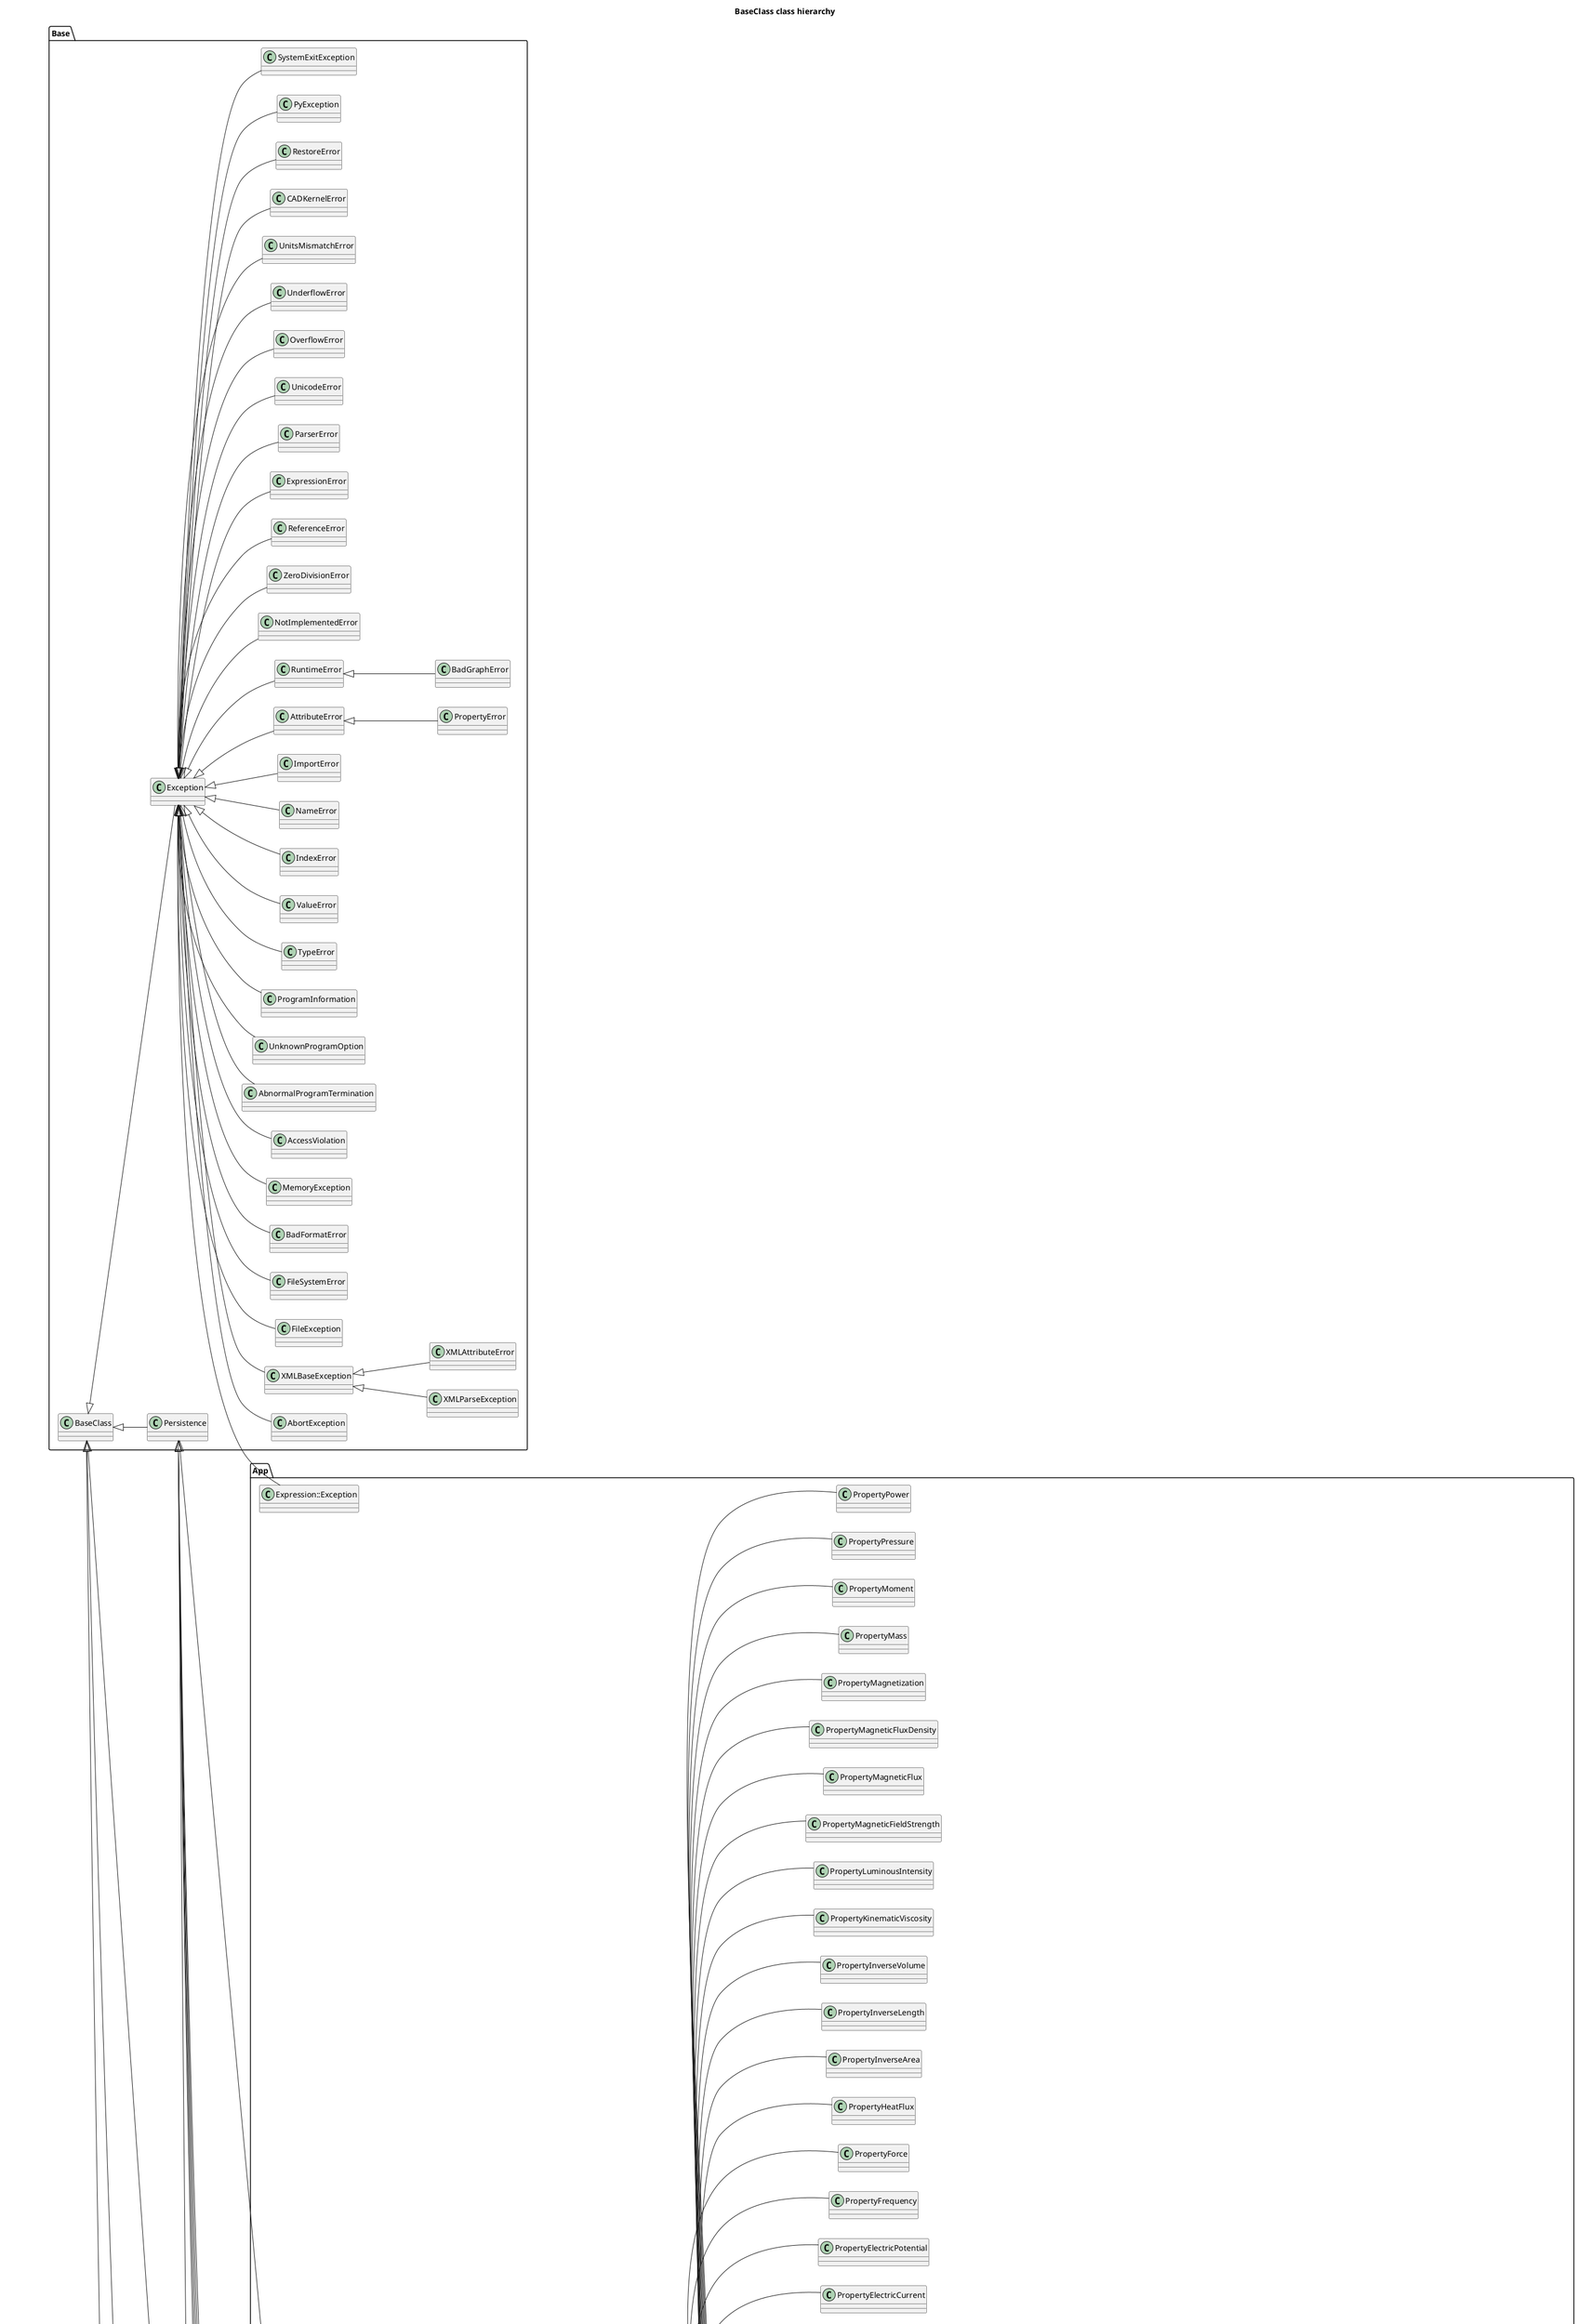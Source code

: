 @startuml
title BaseClass class hierarchy
left to right direction
package [Base] as C_0005614219575140048477 {
class "BaseClass" as C_0000947542648757283925
class C_0000947542648757283925 [[https://github.com/FreeCAD/FreeCAD/blob/2fcc5317fe3aee96ca73475986a577719fc78e20/src/Base/BaseClass.h#L138{BaseClass}]] {
__
}
class "Exception" as C_0015088504791117200172
class C_0015088504791117200172 [[https://github.com/FreeCAD/FreeCAD/blob/2fcc5317fe3aee96ca73475986a577719fc78e20/src/Base/Exception.h#L194{Exception}]] {
__
}
class "AbortException" as C_0016225557986123806786
class C_0016225557986123806786 [[https://github.com/FreeCAD/FreeCAD/blob/2fcc5317fe3aee96ca73475986a577719fc78e20/src/Base/Exception.h#L270{AbortException}]] {
__
}
class "XMLBaseException" as C_0012166159007113312890
class C_0012166159007113312890 [[https://github.com/FreeCAD/FreeCAD/blob/2fcc5317fe3aee96ca73475986a577719fc78e20/src/Base/Exception.h#L297{XMLBaseException}]] {
__
}
class "XMLParseException" as C_0015505157272329126357
class C_0015505157272329126357 [[https://github.com/FreeCAD/FreeCAD/blob/2fcc5317fe3aee96ca73475986a577719fc78e20/src/Base/Exception.h#L319{XMLParseException}]] {
__
}
class "XMLAttributeError" as C_0006243298968362680418
class C_0006243298968362680418 [[https://github.com/FreeCAD/FreeCAD/blob/2fcc5317fe3aee96ca73475986a577719fc78e20/src/Base/Exception.h#L345{XMLAttributeError}]] {
__
}
class "FileException" as C_0014751685873482732809
class C_0014751685873482732809 [[https://github.com/FreeCAD/FreeCAD/blob/2fcc5317fe3aee96ca73475986a577719fc78e20/src/Base/Exception.h#L371{FileException}]] {
__
}
class "FileSystemError" as C_0000655226751532333249
class C_0000655226751532333249 [[https://github.com/FreeCAD/FreeCAD/blob/2fcc5317fe3aee96ca73475986a577719fc78e20/src/Base/Exception.h#L414{FileSystemError}]] {
__
}
class "BadFormatError" as C_0003736967560718014799
class C_0003736967560718014799 [[https://github.com/FreeCAD/FreeCAD/blob/2fcc5317fe3aee96ca73475986a577719fc78e20/src/Base/Exception.h#L435{BadFormatError}]] {
__
}
class "MemoryException" as C_0010647672129479458821
class C_0010647672129479458821 [[https://github.com/FreeCAD/FreeCAD/blob/2fcc5317fe3aee96ca73475986a577719fc78e20/src/Base/Exception.h#L457{MemoryException}]] {
__
}
class "AccessViolation" as C_0015226186931003141888
class C_0015226186931003141888 [[https://github.com/FreeCAD/FreeCAD/blob/2fcc5317fe3aee96ca73475986a577719fc78e20/src/Base/Exception.h#L484{AccessViolation}]] {
__
}
class "AbnormalProgramTermination" as C_0004341231855729796479
class C_0004341231855729796479 [[https://github.com/FreeCAD/FreeCAD/blob/2fcc5317fe3aee96ca73475986a577719fc78e20/src/Base/Exception.h#L504{AbnormalProgramTermination}]] {
__
}
class "UnknownProgramOption" as C_0014378730354659335154
class C_0014378730354659335154 [[https://github.com/FreeCAD/FreeCAD/blob/2fcc5317fe3aee96ca73475986a577719fc78e20/src/Base/Exception.h#L525{UnknownProgramOption}]] {
__
}
class "ProgramInformation" as C_0001423799287608708235
class C_0001423799287608708235 [[https://github.com/FreeCAD/FreeCAD/blob/2fcc5317fe3aee96ca73475986a577719fc78e20/src/Base/Exception.h#L545{ProgramInformation}]] {
__
}
class "TypeError" as C_0016943525834433737367
class C_0016943525834433737367 [[https://github.com/FreeCAD/FreeCAD/blob/2fcc5317fe3aee96ca73475986a577719fc78e20/src/Base/Exception.h#L565{TypeError}]] {
__
}
class "ValueError" as C_0015903399003156914176
class C_0015903399003156914176 [[https://github.com/FreeCAD/FreeCAD/blob/2fcc5317fe3aee96ca73475986a577719fc78e20/src/Base/Exception.h#L585{ValueError}]] {
__
}
class "IndexError" as C_0013094592270066028231
class C_0013094592270066028231 [[https://github.com/FreeCAD/FreeCAD/blob/2fcc5317fe3aee96ca73475986a577719fc78e20/src/Base/Exception.h#L605{IndexError}]] {
__
}
class "NameError" as C_0006197556277516179758
class C_0006197556277516179758 [[https://github.com/FreeCAD/FreeCAD/blob/2fcc5317fe3aee96ca73475986a577719fc78e20/src/Base/Exception.h#L621{NameError}]] {
__
}
class "ImportError" as C_0001496100871506656929
class C_0001496100871506656929 [[https://github.com/FreeCAD/FreeCAD/blob/2fcc5317fe3aee96ca73475986a577719fc78e20/src/Base/Exception.h#L637{ImportError}]] {
__
}
class "AttributeError" as C_0005501221082971848996
class C_0005501221082971848996 [[https://github.com/FreeCAD/FreeCAD/blob/2fcc5317fe3aee96ca73475986a577719fc78e20/src/Base/Exception.h#L657{AttributeError}]] {
__
}
class "PropertyError" as C_0003996941564175107098
class C_0003996941564175107098 [[https://github.com/FreeCAD/FreeCAD/blob/2fcc5317fe3aee96ca73475986a577719fc78e20/src/Base/Exception.h#L677{PropertyError}]] {
__
}
class "RuntimeError" as C_0003166402041398533667
class C_0003166402041398533667 [[https://github.com/FreeCAD/FreeCAD/blob/2fcc5317fe3aee96ca73475986a577719fc78e20/src/Base/Exception.h#L697{RuntimeError}]] {
__
}
class "BadGraphError" as C_0007398822072455322260
class C_0007398822072455322260 [[https://github.com/FreeCAD/FreeCAD/blob/2fcc5317fe3aee96ca73475986a577719fc78e20/src/Base/Exception.h#L717{BadGraphError}]] {
__
}
class "NotImplementedError" as C_0007728640162548106282
class C_0007728640162548106282 [[https://github.com/FreeCAD/FreeCAD/blob/2fcc5317fe3aee96ca73475986a577719fc78e20/src/Base/Exception.h#L737{NotImplementedError}]] {
__
}
class "ZeroDivisionError" as C_0016128570694053260756
class C_0016128570694053260756 [[https://github.com/FreeCAD/FreeCAD/blob/2fcc5317fe3aee96ca73475986a577719fc78e20/src/Base/Exception.h#L757{ZeroDivisionError}]] {
__
}
class "ReferenceError" as C_0012975019495779861730
class C_0012975019495779861730 [[https://github.com/FreeCAD/FreeCAD/blob/2fcc5317fe3aee96ca73475986a577719fc78e20/src/Base/Exception.h#L777{ReferenceError}]] {
__
}
class "ExpressionError" as C_0006512309372907272137
class C_0006512309372907272137 [[https://github.com/FreeCAD/FreeCAD/blob/2fcc5317fe3aee96ca73475986a577719fc78e20/src/Base/Exception.h#L798{ExpressionError}]] {
__
}
class "ParserError" as C_0012246216344520464693
class C_0012246216344520464693 [[https://github.com/FreeCAD/FreeCAD/blob/2fcc5317fe3aee96ca73475986a577719fc78e20/src/Base/Exception.h#L818{ParserError}]] {
__
}
class "UnicodeError" as C_0007667943725356520438
class C_0007667943725356520438 [[https://github.com/FreeCAD/FreeCAD/blob/2fcc5317fe3aee96ca73475986a577719fc78e20/src/Base/Exception.h#L838{UnicodeError}]] {
__
}
class "OverflowError" as C_0013872602789070844279
class C_0013872602789070844279 [[https://github.com/FreeCAD/FreeCAD/blob/2fcc5317fe3aee96ca73475986a577719fc78e20/src/Base/Exception.h#L858{OverflowError}]] {
__
}
class "UnderflowError" as C_0014172474310361384907
class C_0014172474310361384907 [[https://github.com/FreeCAD/FreeCAD/blob/2fcc5317fe3aee96ca73475986a577719fc78e20/src/Base/Exception.h#L878{UnderflowError}]] {
__
}
class "UnitsMismatchError" as C_0012120892520199398381
class C_0012120892520199398381 [[https://github.com/FreeCAD/FreeCAD/blob/2fcc5317fe3aee96ca73475986a577719fc78e20/src/Base/Exception.h#L898{UnitsMismatchError}]] {
__
}
class "CADKernelError" as C_0005590186167618851811
class C_0005590186167618851811 [[https://github.com/FreeCAD/FreeCAD/blob/2fcc5317fe3aee96ca73475986a577719fc78e20/src/Base/Exception.h#L919{CADKernelError}]] {
__
}
class "RestoreError" as C_0017283742793185900281
class C_0017283742793185900281 [[https://github.com/FreeCAD/FreeCAD/blob/2fcc5317fe3aee96ca73475986a577719fc78e20/src/Base/Exception.h#L942{RestoreError}]] {
__
}
class "Persistence" as C_0011528780144950876692
class C_0011528780144950876692 [[https://github.com/FreeCAD/FreeCAD/blob/2fcc5317fe3aee96ca73475986a577719fc78e20/src/Base/Persistence.h#L36{Persistence}]] {
__
}
class "PyException" as C_0011199225664481075350
class C_0011199225664481075350 [[https://github.com/FreeCAD/FreeCAD/blob/2fcc5317fe3aee96ca73475986a577719fc78e20/src/Base/Interpreter.h#L93{PyException}]] {
__
}
class "SystemExitException" as C_0016591675190860528039
class C_0016591675190860528039 [[https://github.com/FreeCAD/FreeCAD/blob/2fcc5317fe3aee96ca73475986a577719fc78e20/src/Base/Interpreter.h#L158{SystemExitException}]] {
__
}
}
package [Data] as C_0007944022382666682349 {
class "Segment" as C_0001360846104043673985
class C_0001360846104043673985 [[https://github.com/FreeCAD/FreeCAD/blob/2fcc5317fe3aee96ca73475986a577719fc78e20/src/App/ComplexGeoData.h#L68{Segment}]] {
__
}
class "ComplexGeoData" as C_0002503828374302490757
class C_0002503828374302490757 [[https://github.com/FreeCAD/FreeCAD/blob/2fcc5317fe3aee96ca73475986a577719fc78e20/src/App/ComplexGeoData.h#L85{ComplexGeoData}]] {
__
}
}
package [App] as C_0018282610363821501524 {
class "StringID" as C_0013605707669487948616
class C_0013605707669487948616 [[https://github.com/FreeCAD/FreeCAD/blob/2fcc5317fe3aee96ca73475986a577719fc78e20/src/App/StringHasher.h#L77{StringID}]] {
__
}
class "StringHasher" as C_0017780509170682934100
class C_0017780509170682934100 [[https://github.com/FreeCAD/FreeCAD/blob/2fcc5317fe3aee96ca73475986a577719fc78e20/src/App/StringHasher.h#L633{StringHasher}]] {
__
}
class "Property" as C_0010695310204690954695
class C_0010695310204690954695 [[https://github.com/FreeCAD/FreeCAD/blob/2fcc5317fe3aee96ca73475986a577719fc78e20/src/App/Property.h#L55{Property}]] {
__
}
class "PropertyLists" as C_0011751656626629753837
class C_0011751656626629753837 [[https://github.com/FreeCAD/FreeCAD/blob/2fcc5317fe3aee96ca73475986a577719fc78e20/src/App/Property.h#L461{PropertyLists}]] {
__
}
class "PropertyContainer" as C_0011434723455086278527
class C_0011434723455086278527 [[https://github.com/FreeCAD/FreeCAD/blob/2fcc5317fe3aee96ca73475986a577719fc78e20/src/App/PropertyContainer.h#L143{PropertyContainer}]] {
__
}
class "DocumentObject" as C_0013438737591560532615
class C_0013438737591560532615 [[https://github.com/FreeCAD/FreeCAD/blob/2fcc5317fe3aee96ca73475986a577719fc78e20/src/App/DocumentObject.h#L97{DocumentObject}]] {
__
}
class "ExtensionContainer" as C_0005435287129923806992
class C_0005435287129923806992 [[https://github.com/FreeCAD/FreeCAD/blob/2fcc5317fe3aee96ca73475986a577719fc78e20/src/App/ExtensionContainer.h#L110{ExtensionContainer}]] {
__
}
class "TransactionalObject" as C_0001631989300721126434
class C_0001631989300721126434 [[https://github.com/FreeCAD/FreeCAD/blob/2fcc5317fe3aee96ca73475986a577719fc78e20/src/App/TransactionalObject.h#L37{TransactionalObject}]] {
__
}
class "PropertyLinkBase" as C_0002608726600132821089
class C_0002608726600132821089 [[https://github.com/FreeCAD/FreeCAD/blob/2fcc5317fe3aee96ca73475986a577719fc78e20/src/App/PropertyLinks.h#L103{PropertyLinkBase}]] {
__
}
class "PropertyLink" as C_0005394693048280462702
class C_0005394693048280462702 [[https://github.com/FreeCAD/FreeCAD/blob/2fcc5317fe3aee96ca73475986a577719fc78e20/src/App/PropertyLinks.h#L605{PropertyLink}]] {
__
}
class "PropertyLinkChild" as C_0014314916584378037232
class C_0014314916584378037232 [[https://github.com/FreeCAD/FreeCAD/blob/2fcc5317fe3aee96ca73475986a577719fc78e20/src/App/PropertyLinks.h#L678{PropertyLinkChild}]] {
__
}
class "PropertyLinkGlobal" as C_0010633631867018251191
class C_0010633631867018251191 [[https://github.com/FreeCAD/FreeCAD/blob/2fcc5317fe3aee96ca73475986a577719fc78e20/src/App/PropertyLinks.h#L687{PropertyLinkGlobal}]] {
__
}
class "PropertyLinkHidden" as C_0013616926364260763754
class C_0013616926364260763754 [[https://github.com/FreeCAD/FreeCAD/blob/2fcc5317fe3aee96ca73475986a577719fc78e20/src/App/PropertyLinks.h#L696{PropertyLinkHidden}]] {
__
}
class "PropertyLinkListBase" as C_0008853167447719662535
class C_0008853167447719662535 [[https://github.com/FreeCAD/FreeCAD/blob/2fcc5317fe3aee96ca73475986a577719fc78e20/src/App/PropertyLinks.h#L704{PropertyLinkListBase}]] {
__
}
class "PropertyListsT<DocumentObject *,std::vector<DocumentObject *>,App::PropertyLinkListBase>" as C_0015735421993864143571
class C_0015735421993864143571 [[https://github.com/FreeCAD/FreeCAD/blob/2fcc5317fe3aee96ca73475986a577719fc78e20/src/App/PropertyLinks.h#L713{PropertyListsT}]] {
__
}
class "PropertyLinkList" as C_0014085980215244691733
class C_0014085980215244691733 [[https://github.com/FreeCAD/FreeCAD/blob/2fcc5317fe3aee96ca73475986a577719fc78e20/src/App/PropertyLinks.h#L713{PropertyLinkList}]] {
__
}
class "PropertyLinkListChild" as C_0000483996533066158537
class C_0000483996533066158537 [[https://github.com/FreeCAD/FreeCAD/blob/2fcc5317fe3aee96ca73475986a577719fc78e20/src/App/PropertyLinks.h#L780{PropertyLinkListChild}]] {
__
}
class "PropertyLinkListGlobal" as C_0014794734502999483957
class C_0014794734502999483957 [[https://github.com/FreeCAD/FreeCAD/blob/2fcc5317fe3aee96ca73475986a577719fc78e20/src/App/PropertyLinks.h#L789{PropertyLinkListGlobal}]] {
__
}
class "PropertyLinkListHidden" as C_0017518396032144104641
class C_0017518396032144104641 [[https://github.com/FreeCAD/FreeCAD/blob/2fcc5317fe3aee96ca73475986a577719fc78e20/src/App/PropertyLinks.h#L798{PropertyLinkListHidden}]] {
__
}
class "PropertyLinkSub" as C_0013271696616023367735
class C_0013271696616023367735 [[https://github.com/FreeCAD/FreeCAD/blob/2fcc5317fe3aee96ca73475986a577719fc78e20/src/App/PropertyLinks.h#L811{PropertyLinkSub}]] {
__
}
class "PropertyLinkSubChild" as C_0017665268868656249926
class C_0017665268868656249926 [[https://github.com/FreeCAD/FreeCAD/blob/2fcc5317fe3aee96ca73475986a577719fc78e20/src/App/PropertyLinks.h#L919{PropertyLinkSubChild}]] {
__
}
class "PropertyLinkSubGlobal" as C_0006041236939234429312
class C_0006041236939234429312 [[https://github.com/FreeCAD/FreeCAD/blob/2fcc5317fe3aee96ca73475986a577719fc78e20/src/App/PropertyLinks.h#L928{PropertyLinkSubGlobal}]] {
__
}
class "PropertyLinkSubHidden" as C_0009386227917955233007
class C_0009386227917955233007 [[https://github.com/FreeCAD/FreeCAD/blob/2fcc5317fe3aee96ca73475986a577719fc78e20/src/App/PropertyLinks.h#L937{PropertyLinkSubHidden}]] {
__
}
class "PropertyLinkSubList" as C_0013815104530485117626
class C_0013815104530485117626 [[https://github.com/FreeCAD/FreeCAD/blob/2fcc5317fe3aee96ca73475986a577719fc78e20/src/App/PropertyLinks.h#L944{PropertyLinkSubList}]] {
__
}
class "PropertyLinkSubListChild" as C_0011851115478722663312
class C_0011851115478722663312 [[https://github.com/FreeCAD/FreeCAD/blob/2fcc5317fe3aee96ca73475986a577719fc78e20/src/App/PropertyLinks.h#L1075{PropertyLinkSubListChild}]] {
__
}
class "PropertyLinkSubListGlobal" as C_0008317139342106350069
class C_0008317139342106350069 [[https://github.com/FreeCAD/FreeCAD/blob/2fcc5317fe3aee96ca73475986a577719fc78e20/src/App/PropertyLinks.h#L1084{PropertyLinkSubListGlobal}]] {
__
}
class "PropertyLinkSubListHidden" as C_0008535932535076062742
class C_0008535932535076062742 [[https://github.com/FreeCAD/FreeCAD/blob/2fcc5317fe3aee96ca73475986a577719fc78e20/src/App/PropertyLinks.h#L1093{PropertyLinkSubListHidden}]] {
__
}
class "PropertyXLink" as C_0008247520714140459012
class C_0008247520714140459012 [[https://github.com/FreeCAD/FreeCAD/blob/2fcc5317fe3aee96ca73475986a577719fc78e20/src/App/PropertyLinks.h#L1104{PropertyXLink}]] {
__
}
class "PropertyXLinkSub" as C_0005164548210261861936
class C_0005164548210261861936 [[https://github.com/FreeCAD/FreeCAD/blob/2fcc5317fe3aee96ca73475986a577719fc78e20/src/App/PropertyLinks.h#L1235{PropertyXLinkSub}]] {
__
}
class "PropertyXLinkSubHidden" as C_0000988221987250046899
class C_0000988221987250046899 [[https://github.com/FreeCAD/FreeCAD/blob/2fcc5317fe3aee96ca73475986a577719fc78e20/src/App/PropertyLinks.h#L1253{PropertyXLinkSubHidden}]] {
__
}
class "PropertyXLinkSubList" as C_0013779649905845948439
class C_0013779649905845948439 [[https://github.com/FreeCAD/FreeCAD/blob/2fcc5317fe3aee96ca73475986a577719fc78e20/src/App/PropertyLinks.h#L1262{PropertyXLinkSubList}]] {
__
}
class "PropertyXLinkList" as C_0005081099623483423674
class C_0005081099623483423674 [[https://github.com/FreeCAD/FreeCAD/blob/2fcc5317fe3aee96ca73475986a577719fc78e20/src/App/PropertyLinks.h#L1393{PropertyXLinkList}]] {
__
}
class "PropertyXLinkContainer" as C_0003243972351689768810
class C_0003243972351689768810 [[https://github.com/FreeCAD/FreeCAD/blob/2fcc5317fe3aee96ca73475986a577719fc78e20/src/App/PropertyLinks.h#L1409{PropertyXLinkContainer}]] {
__
}
class "PropertyExpressionContainer" as C_0013106666615412896747
class C_0013106666615412896747 [[https://github.com/FreeCAD/FreeCAD/blob/2fcc5317fe3aee96ca73475986a577719fc78e20/src/App/PropertyExpressionEngine.h#L47{PropertyExpressionContainer}]] {
__
}
class "PropertyExpressionEngine" as C_0012572907688142490737
class C_0012572907688142490737 [[https://github.com/FreeCAD/FreeCAD/blob/2fcc5317fe3aee96ca73475986a577719fc78e20/src/App/PropertyExpressionEngine.h#L64{PropertyExpressionEngine}]] {
__
}
class "PropertyInteger" as C_0010149275064017107462
class C_0010149275064017107462 [[https://github.com/FreeCAD/FreeCAD/blob/2fcc5317fe3aee96ca73475986a577719fc78e20/src/App/PropertyStandard.h#L53{PropertyInteger}]] {
__
}
class "PropertyPath" as C_0018350041598237777189
class C_0018350041598237777189 [[https://github.com/FreeCAD/FreeCAD/blob/2fcc5317fe3aee96ca73475986a577719fc78e20/src/App/PropertyStandard.h#L99{PropertyPath}]] {
__
}
class "PropertyEnumeration" as C_0004953339373382161483
class C_0004953339373382161483 [[https://github.com/FreeCAD/FreeCAD/blob/2fcc5317fe3aee96ca73475986a577719fc78e20/src/App/PropertyStandard.h#L146{PropertyEnumeration}]] {
__
}
class "PropertyIntegerConstraint" as C_0009463819923652853631
class C_0009463819923652853631 [[https://github.com/FreeCAD/FreeCAD/blob/2fcc5317fe3aee96ca73475986a577719fc78e20/src/App/PropertyStandard.h#L255{PropertyIntegerConstraint}]] {
__
}
class "PropertyPercent" as C_0009241998330662671036
class C_0009241998330662671036 [[https://github.com/FreeCAD/FreeCAD/blob/2fcc5317fe3aee96ca73475986a577719fc78e20/src/App/PropertyStandard.h#L326{PropertyPercent}]] {
__
}
class "PropertyIntegerSet" as C_0013486526236660896339
class C_0013486526236660896339 [[https://github.com/FreeCAD/FreeCAD/blob/2fcc5317fe3aee96ca73475986a577719fc78e20/src/App/PropertyStandard.h#L378{PropertyIntegerSet}]] {
__
}
class "PropertyMap" as C_0017896249762988195075
class C_0017896249762988195075 [[https://github.com/FreeCAD/FreeCAD/blob/2fcc5317fe3aee96ca73475986a577719fc78e20/src/App/PropertyStandard.h#L431{PropertyMap}]] {
__
}
class "PropertyFloat" as C_0012887428429727173509
class C_0012887428429727173509 [[https://github.com/FreeCAD/FreeCAD/blob/2fcc5317fe3aee96ca73475986a577719fc78e20/src/App/PropertyStandard.h#L498{PropertyFloat}]] {
__
}
class "PropertyFloatConstraint" as C_0007258721654348974081
class C_0007258721654348974081 [[https://github.com/FreeCAD/FreeCAD/blob/2fcc5317fe3aee96ca73475986a577719fc78e20/src/App/PropertyStandard.h#L552{PropertyFloatConstraint}]] {
__
}
class "PropertyPrecision" as C_0018122569786350485989
class C_0018122569786350485989 [[https://github.com/FreeCAD/FreeCAD/blob/2fcc5317fe3aee96ca73475986a577719fc78e20/src/App/PropertyStandard.h#L633{PropertyPrecision}]] {
__
}
class "PropertyString" as C_0016187210898358423369
class C_0016187210898358423369 [[https://github.com/FreeCAD/FreeCAD/blob/2fcc5317fe3aee96ca73475986a577719fc78e20/src/App/PropertyStandard.h#L685{PropertyString}]] {
__
}
class "PropertyUUID" as C_0006362021324240458965
class C_0006362021324240458965 [[https://github.com/FreeCAD/FreeCAD/blob/2fcc5317fe3aee96ca73475986a577719fc78e20/src/App/PropertyStandard.h#L739{PropertyUUID}]] {
__
}
class "PropertyFont" as C_0012939297882630267683
class C_0012939297882630267683 [[https://github.com/FreeCAD/FreeCAD/blob/2fcc5317fe3aee96ca73475986a577719fc78e20/src/App/PropertyStandard.h#L790{PropertyFont}]] {
__
}
class "PropertyBool" as C_0017832526763232648572
class C_0017832526763232648572 [[https://github.com/FreeCAD/FreeCAD/blob/2fcc5317fe3aee96ca73475986a577719fc78e20/src/App/PropertyStandard.h#L851{PropertyBool}]] {
__
}
class "PropertyColor" as C_0015230124054626886715
class C_0015230124054626886715 [[https://github.com/FreeCAD/FreeCAD/blob/2fcc5317fe3aee96ca73475986a577719fc78e20/src/App/PropertyStandard.h#L930{PropertyColor}]] {
__
}
class "PropertyMaterial" as C_0006865239829155458824
class C_0006865239829155458824 [[https://github.com/FreeCAD/FreeCAD/blob/2fcc5317fe3aee96ca73475986a577719fc78e20/src/App/PropertyStandard.h#L1020{PropertyMaterial}]] {
__
}
class "PropertyPersistentObject" as C_0003066670507548732533
class C_0003066670507548732533 [[https://github.com/FreeCAD/FreeCAD/blob/2fcc5317fe3aee96ca73475986a577719fc78e20/src/App/PropertyStandard.h#L1225{PropertyPersistentObject}]] {
__
}
class "PropertyVector" as C_0001461766869203530439
class C_0001461766869203530439 [[https://github.com/FreeCAD/FreeCAD/blob/2fcc5317fe3aee96ca73475986a577719fc78e20/src/App/PropertyGeo.h#L54{PropertyVector}]] {
__
}
class "PropertyVectorDistance" as C_0011370410471163533708
class C_0011370410471163533708 [[https://github.com/FreeCAD/FreeCAD/blob/2fcc5317fe3aee96ca73475986a577719fc78e20/src/App/PropertyGeo.h#L119{PropertyVectorDistance}]] {
__
}
class "PropertyPosition" as C_0012980437461845080659
class C_0012980437461845080659 [[https://github.com/FreeCAD/FreeCAD/blob/2fcc5317fe3aee96ca73475986a577719fc78e20/src/App/PropertyGeo.h#L145{PropertyPosition}]] {
__
}
class "PropertyDirection" as C_0014452969300742221927
class C_0014452969300742221927 [[https://github.com/FreeCAD/FreeCAD/blob/2fcc5317fe3aee96ca73475986a577719fc78e20/src/App/PropertyGeo.h#L171{PropertyDirection}]] {
__
}
class "PropertyMatrix" as C_0006649623973586094780
class C_0006649623973586094780 [[https://github.com/FreeCAD/FreeCAD/blob/2fcc5317fe3aee96ca73475986a577719fc78e20/src/App/PropertyGeo.h#L243{PropertyMatrix}]] {
__
}
class "PropertyPlacement" as C_0000677701823704837107
class C_0000677701823704837107 [[https://github.com/FreeCAD/FreeCAD/blob/2fcc5317fe3aee96ca73475986a577719fc78e20/src/App/PropertyGeo.h#L299{PropertyPlacement}]] {
__
}
class "PropertyPlacementLink" as C_0002333586462326365307
class C_0002333586462326365307 [[https://github.com/FreeCAD/FreeCAD/blob/2fcc5317fe3aee96ca73475986a577719fc78e20/src/App/PropertyGeo.h#L374{PropertyPlacementLink}]] {
__
}
class "PropertyRotation" as C_0007795314316200875755
class C_0007795314316200875755 [[https://github.com/FreeCAD/FreeCAD/blob/2fcc5317fe3aee96ca73475986a577719fc78e20/src/App/PropertyGeo.h#L434{PropertyRotation}]] {
__
}
class "PropertyGeometry" as C_0015689162663982196594
class C_0015689162663982196594 [[https://github.com/FreeCAD/FreeCAD/blob/2fcc5317fe3aee96ca73475986a577719fc78e20/src/App/PropertyGeo.h#L500{PropertyGeometry}]] {
__
}
class "PropertyComplexGeoData" as C_0005874754905266248765
class C_0005874754905266248765 [[https://github.com/FreeCAD/FreeCAD/blob/2fcc5317fe3aee96ca73475986a577719fc78e20/src/App/PropertyGeo.h#L524{PropertyComplexGeoData}]] {
__
}
class "GeoFeature" as C_0000183330796290968704
class C_0000183330796290968704 [[https://github.com/FreeCAD/FreeCAD/blob/2fcc5317fe3aee96ca73475986a577719fc78e20/src/App/GeoFeature.h#L39{GeoFeature}]] {
__
}
class "Document" as C_0016033603647734666392
class C_0016033603647734666392 [[https://github.com/FreeCAD/FreeCAD/blob/2fcc5317fe3aee96ca73475986a577719fc78e20/src/App/Document.h#L61{Document}]] {
__
}
class "PropertyPythonObject" as C_0010073763032840863061
class C_0010073763032840863061 [[https://github.com/FreeCAD/FreeCAD/blob/2fcc5317fe3aee96ca73475986a577719fc78e20/src/App/PropertyPythonObject.h#L45{PropertyPythonObject}]] {
__
}
class "Link" as C_0015288581091615817115
class C_0015288581091615817115 [[https://github.com/FreeCAD/FreeCAD/blob/2fcc5317fe3aee96ca73475986a577719fc78e20/src/App/Link.h#L518{Link}]] {
__
}
class "LinkElement" as C_0005226312313456567893
class C_0005226312313456567893 [[https://github.com/FreeCAD/FreeCAD/blob/2fcc5317fe3aee96ca73475986a577719fc78e20/src/App/Link.h#L569{LinkElement}]] {
__
}
class "LinkGroup" as C_0017715033373660922528
class C_0017715033373660922528 [[https://github.com/FreeCAD/FreeCAD/blob/2fcc5317fe3aee96ca73475986a577719fc78e20/src/App/Link.h#L616{LinkGroup}]] {
__
}
class "Placement" as C_0003422068113493092212
class C_0003422068113493092212 [[https://github.com/FreeCAD/FreeCAD/blob/2fcc5317fe3aee96ca73475986a577719fc78e20/src/App/Placement.h#L35{Placement}]] {
__
}
class "TransactionObject" as C_0006861783931867551037
class C_0006861783931867551037 [[https://github.com/FreeCAD/FreeCAD/blob/2fcc5317fe3aee96ca73475986a577719fc78e20/src/App/Transactions.h#L106{TransactionObject}]] {
__
}
class "DocumentObjectGroup" as C_0007563081999894920008
class C_0007563081999894920008 [[https://github.com/FreeCAD/FreeCAD/blob/2fcc5317fe3aee96ca73475986a577719fc78e20/src/App/DocumentObjectGroup.h#L35{DocumentObjectGroup}]] {
__
}
class "TransactionDocumentObject" as C_0011022133297151502144
class C_0011022133297151502144 [[https://github.com/FreeCAD/FreeCAD/blob/2fcc5317fe3aee96ca73475986a577719fc78e20/src/App/Transactions.h#L144{TransactionDocumentObject}]] {
__
}
class "Expression" as C_0013813587537121748203
class C_0013813587537121748203 [[https://github.com/FreeCAD/FreeCAD/blob/2fcc5317fe3aee96ca73475986a577719fc78e20/src/App/Expression.h#L114{Expression}]] {
__
}
class "Transaction" as C_0018310008943908740332
class C_0018310008943908740332 [[https://github.com/FreeCAD/FreeCAD/blob/2fcc5317fe3aee96ca73475986a577719fc78e20/src/App/Transactions.h#L45{Transaction}]] {
__
}
class "PropertyFile" as C_0015438268151369296952
class C_0015438268151369296952 [[https://github.com/FreeCAD/FreeCAD/blob/2fcc5317fe3aee96ca73475986a577719fc78e20/src/App/PropertyFile.h#L42{PropertyFile}]] {
__
}
class "PropertyFileIncluded" as C_0014984907955352612061
class C_0014984907955352612061 [[https://github.com/FreeCAD/FreeCAD/blob/2fcc5317fe3aee96ca73475986a577719fc78e20/src/App/PropertyFile.h#L75{PropertyFileIncluded}]] {
__
}
class "PropertyQuantity" as C_0014269413040790547216
class C_0014269413040790547216 [[https://github.com/FreeCAD/FreeCAD/blob/2fcc5317fe3aee96ca73475986a577719fc78e20/src/App/PropertyUnits.h#L42{PropertyQuantity}]] {
__
}
class "PropertyQuantityConstraint" as C_0011885667992304164553
class C_0011885667992304164553 [[https://github.com/FreeCAD/FreeCAD/blob/2fcc5317fe3aee96ca73475986a577719fc78e20/src/App/PropertyUnits.h#L82{PropertyQuantityConstraint}]] {
__
}
class "PropertyAcceleration" as C_0005125435232803714475
class C_0005125435232803714475 [[https://github.com/FreeCAD/FreeCAD/blob/2fcc5317fe3aee96ca73475986a577719fc78e20/src/App/PropertyUnits.h#L128{PropertyAcceleration}]] {
__
}
class "PropertyAmountOfSubstance" as C_0009034219065519484387
class C_0009034219065519484387 [[https://github.com/FreeCAD/FreeCAD/blob/2fcc5317fe3aee96ca73475986a577719fc78e20/src/App/PropertyUnits.h#L141{PropertyAmountOfSubstance}]] {
__
}
class "PropertyAngle" as C_0018026160994162675495
class C_0018026160994162675495 [[https://github.com/FreeCAD/FreeCAD/blob/2fcc5317fe3aee96ca73475986a577719fc78e20/src/App/PropertyUnits.h#L154{PropertyAngle}]] {
__
}
class "PropertyArea" as C_0009248001582584644105
class C_0009248001582584644105 [[https://github.com/FreeCAD/FreeCAD/blob/2fcc5317fe3aee96ca73475986a577719fc78e20/src/App/PropertyUnits.h#L168{PropertyArea}]] {
__
}
class "PropertyCompressiveStrength" as C_0015098407887226269354
class C_0015098407887226269354 [[https://github.com/FreeCAD/FreeCAD/blob/2fcc5317fe3aee96ca73475986a577719fc78e20/src/App/PropertyUnits.h#L181{PropertyCompressiveStrength}]] {
__
}
class "PropertyCurrentDensity" as C_0005517470564042081004
class C_0005517470564042081004 [[https://github.com/FreeCAD/FreeCAD/blob/2fcc5317fe3aee96ca73475986a577719fc78e20/src/App/PropertyUnits.h#L194{PropertyCurrentDensity}]] {
__
}
class "PropertyDensity" as C_0013751151762620995906
class C_0013751151762620995906 [[https://github.com/FreeCAD/FreeCAD/blob/2fcc5317fe3aee96ca73475986a577719fc78e20/src/App/PropertyUnits.h#L208{PropertyDensity}]] {
__
}
class "PropertyDissipationRate" as C_0001680601615617437360
class C_0001680601615617437360 [[https://github.com/FreeCAD/FreeCAD/blob/2fcc5317fe3aee96ca73475986a577719fc78e20/src/App/PropertyUnits.h#L221{PropertyDissipationRate}]] {
__
}
class "PropertyDistance" as C_0003796840685907020967
class C_0003796840685907020967 [[https://github.com/FreeCAD/FreeCAD/blob/2fcc5317fe3aee96ca73475986a577719fc78e20/src/App/PropertyUnits.h#L234{PropertyDistance}]] {
__
}
class "PropertyDynamicViscosity" as C_0002426905061851844762
class C_0002426905061851844762 [[https://github.com/FreeCAD/FreeCAD/blob/2fcc5317fe3aee96ca73475986a577719fc78e20/src/App/PropertyUnits.h#L247{PropertyDynamicViscosity}]] {
__
}
class "PropertyElectricalCapacitance" as C_0007380244183887158627
class C_0007380244183887158627 [[https://github.com/FreeCAD/FreeCAD/blob/2fcc5317fe3aee96ca73475986a577719fc78e20/src/App/PropertyUnits.h#L260{PropertyElectricalCapacitance}]] {
__
}
class "PropertyElectricalConductance" as C_0009995465184257900389
class C_0009995465184257900389 [[https://github.com/FreeCAD/FreeCAD/blob/2fcc5317fe3aee96ca73475986a577719fc78e20/src/App/PropertyUnits.h#L273{PropertyElectricalConductance}]] {
__
}
class "PropertyElectricalConductivity" as C_0003343697254810133802
class C_0003343697254810133802 [[https://github.com/FreeCAD/FreeCAD/blob/2fcc5317fe3aee96ca73475986a577719fc78e20/src/App/PropertyUnits.h#L286{PropertyElectricalConductivity}]] {
__
}
class "PropertyElectricalInductance" as C_0003975415372428184649
class C_0003975415372428184649 [[https://github.com/FreeCAD/FreeCAD/blob/2fcc5317fe3aee96ca73475986a577719fc78e20/src/App/PropertyUnits.h#L299{PropertyElectricalInductance}]] {
__
}
class "PropertyElectricalResistance" as C_0009725833482432524535
class C_0009725833482432524535 [[https://github.com/FreeCAD/FreeCAD/blob/2fcc5317fe3aee96ca73475986a577719fc78e20/src/App/PropertyUnits.h#L313{PropertyElectricalResistance}]] {
__
}
class "PropertyElectricCharge" as C_0001911308950326530176
class C_0001911308950326530176 [[https://github.com/FreeCAD/FreeCAD/blob/2fcc5317fe3aee96ca73475986a577719fc78e20/src/App/PropertyUnits.h#L326{PropertyElectricCharge}]] {
__
}
class "PropertyElectricCurrent" as C_0009313749301250433089
class C_0009313749301250433089 [[https://github.com/FreeCAD/FreeCAD/blob/2fcc5317fe3aee96ca73475986a577719fc78e20/src/App/PropertyUnits.h#L339{PropertyElectricCurrent}]] {
__
}
class "PropertyElectricPotential" as C_0015196558022315021702
class C_0015196558022315021702 [[https://github.com/FreeCAD/FreeCAD/blob/2fcc5317fe3aee96ca73475986a577719fc78e20/src/App/PropertyUnits.h#L352{PropertyElectricPotential}]] {
__
}
class "PropertyFrequency" as C_0009662905439710553177
class C_0009662905439710553177 [[https://github.com/FreeCAD/FreeCAD/blob/2fcc5317fe3aee96ca73475986a577719fc78e20/src/App/PropertyUnits.h#L365{PropertyFrequency}]] {
__
}
class "PropertyForce" as C_0010796431701332295157
class C_0010796431701332295157 [[https://github.com/FreeCAD/FreeCAD/blob/2fcc5317fe3aee96ca73475986a577719fc78e20/src/App/PropertyUnits.h#L378{PropertyForce}]] {
__
}
class "PropertyHeatFlux" as C_0014984476721088951721
class C_0014984476721088951721 [[https://github.com/FreeCAD/FreeCAD/blob/2fcc5317fe3aee96ca73475986a577719fc78e20/src/App/PropertyUnits.h#L391{PropertyHeatFlux}]] {
__
}
class "PropertyInverseArea" as C_0010932801116686433294
class C_0010932801116686433294 [[https://github.com/FreeCAD/FreeCAD/blob/2fcc5317fe3aee96ca73475986a577719fc78e20/src/App/PropertyUnits.h#L404{PropertyInverseArea}]] {
__
}
class "PropertyInverseLength" as C_0001295452357442334288
class C_0001295452357442334288 [[https://github.com/FreeCAD/FreeCAD/blob/2fcc5317fe3aee96ca73475986a577719fc78e20/src/App/PropertyUnits.h#L417{PropertyInverseLength}]] {
__
}
class "PropertyInverseVolume" as C_0002757069744623887368
class C_0002757069744623887368 [[https://github.com/FreeCAD/FreeCAD/blob/2fcc5317fe3aee96ca73475986a577719fc78e20/src/App/PropertyUnits.h#L430{PropertyInverseVolume}]] {
__
}
class "PropertyKinematicViscosity" as C_0000208020696042825923
class C_0000208020696042825923 [[https://github.com/FreeCAD/FreeCAD/blob/2fcc5317fe3aee96ca73475986a577719fc78e20/src/App/PropertyUnits.h#L443{PropertyKinematicViscosity}]] {
__
}
class "PropertyLength" as C_0012229978053508845138
class C_0012229978053508845138 [[https://github.com/FreeCAD/FreeCAD/blob/2fcc5317fe3aee96ca73475986a577719fc78e20/src/App/PropertyUnits.h#L456{PropertyLength}]] {
__
}
class "PropertyLuminousIntensity" as C_0006103817014616326461
class C_0006103817014616326461 [[https://github.com/FreeCAD/FreeCAD/blob/2fcc5317fe3aee96ca73475986a577719fc78e20/src/App/PropertyUnits.h#L469{PropertyLuminousIntensity}]] {
__
}
class "PropertyMagneticFieldStrength" as C_0002581843080807706356
class C_0002581843080807706356 [[https://github.com/FreeCAD/FreeCAD/blob/2fcc5317fe3aee96ca73475986a577719fc78e20/src/App/PropertyUnits.h#L482{PropertyMagneticFieldStrength}]] {
__
}
class "PropertyMagneticFlux" as C_0010083792903117958299
class C_0010083792903117958299 [[https://github.com/FreeCAD/FreeCAD/blob/2fcc5317fe3aee96ca73475986a577719fc78e20/src/App/PropertyUnits.h#L495{PropertyMagneticFlux}]] {
__
}
class "PropertyMagneticFluxDensity" as C_0008409867217007755712
class C_0008409867217007755712 [[https://github.com/FreeCAD/FreeCAD/blob/2fcc5317fe3aee96ca73475986a577719fc78e20/src/App/PropertyUnits.h#L508{PropertyMagneticFluxDensity}]] {
__
}
class "PropertyMagnetization" as C_0008379380719328827619
class C_0008379380719328827619 [[https://github.com/FreeCAD/FreeCAD/blob/2fcc5317fe3aee96ca73475986a577719fc78e20/src/App/PropertyUnits.h#L521{PropertyMagnetization}]] {
__
}
class "PropertyMass" as C_0006944994821631058349
class C_0006944994821631058349 [[https://github.com/FreeCAD/FreeCAD/blob/2fcc5317fe3aee96ca73475986a577719fc78e20/src/App/PropertyUnits.h#L534{PropertyMass}]] {
__
}
class "PropertyMoment" as C_0017539723616938281448
class C_0017539723616938281448 [[https://github.com/FreeCAD/FreeCAD/blob/2fcc5317fe3aee96ca73475986a577719fc78e20/src/App/PropertyUnits.h#L547{PropertyMoment}]] {
__
}
class "PropertyPressure" as C_0016266740192365586360
class C_0016266740192365586360 [[https://github.com/FreeCAD/FreeCAD/blob/2fcc5317fe3aee96ca73475986a577719fc78e20/src/App/PropertyUnits.h#L560{PropertyPressure}]] {
__
}
class "PropertyPower" as C_0017879206819242149021
class C_0017879206819242149021 [[https://github.com/FreeCAD/FreeCAD/blob/2fcc5317fe3aee96ca73475986a577719fc78e20/src/App/PropertyUnits.h#L573{PropertyPower}]] {
__
}
class "PropertyShearModulus" as C_0010687859219795030113
class C_0010687859219795030113 [[https://github.com/FreeCAD/FreeCAD/blob/2fcc5317fe3aee96ca73475986a577719fc78e20/src/App/PropertyUnits.h#L586{PropertyShearModulus}]] {
__
}
class "PropertySpecificEnergy" as C_0002938112120990311436
class C_0002938112120990311436 [[https://github.com/FreeCAD/FreeCAD/blob/2fcc5317fe3aee96ca73475986a577719fc78e20/src/App/PropertyUnits.h#L599{PropertySpecificEnergy}]] {
__
}
class "PropertySpecificHeat" as C_0001864299066073391244
class C_0001864299066073391244 [[https://github.com/FreeCAD/FreeCAD/blob/2fcc5317fe3aee96ca73475986a577719fc78e20/src/App/PropertyUnits.h#L612{PropertySpecificHeat}]] {
__
}
class "PropertySpeed" as C_0002525406540660570498
class C_0002525406540660570498 [[https://github.com/FreeCAD/FreeCAD/blob/2fcc5317fe3aee96ca73475986a577719fc78e20/src/App/PropertyUnits.h#L625{PropertySpeed}]] {
__
}
class "PropertyStiffness" as C_0002154538389258061894
class C_0002154538389258061894 [[https://github.com/FreeCAD/FreeCAD/blob/2fcc5317fe3aee96ca73475986a577719fc78e20/src/App/PropertyUnits.h#L638{PropertyStiffness}]] {
__
}
class "PropertyStiffnessDensity" as C_0005594744721042435017
class C_0005594744721042435017 [[https://github.com/FreeCAD/FreeCAD/blob/2fcc5317fe3aee96ca73475986a577719fc78e20/src/App/PropertyUnits.h#L651{PropertyStiffnessDensity}]] {
__
}
class "PropertyStress" as C_0014391077506285397562
class C_0014391077506285397562 [[https://github.com/FreeCAD/FreeCAD/blob/2fcc5317fe3aee96ca73475986a577719fc78e20/src/App/PropertyUnits.h#L664{PropertyStress}]] {
__
}
class "PropertyTemperature" as C_0010972050399595840583
class C_0010972050399595840583 [[https://github.com/FreeCAD/FreeCAD/blob/2fcc5317fe3aee96ca73475986a577719fc78e20/src/App/PropertyUnits.h#L677{PropertyTemperature}]] {
__
}
class "PropertyThermalConductivity" as C_0006336302910179917675
class C_0006336302910179917675 [[https://github.com/FreeCAD/FreeCAD/blob/2fcc5317fe3aee96ca73475986a577719fc78e20/src/App/PropertyUnits.h#L690{PropertyThermalConductivity}]] {
__
}
class "PropertyThermalExpansionCoefficient" as C_0018070088074014284301
class C_0018070088074014284301 [[https://github.com/FreeCAD/FreeCAD/blob/2fcc5317fe3aee96ca73475986a577719fc78e20/src/App/PropertyUnits.h#L703{PropertyThermalExpansionCoefficient}]] {
__
}
class "PropertyThermalTransferCoefficient" as C_0017378212826774787324
class C_0017378212826774787324 [[https://github.com/FreeCAD/FreeCAD/blob/2fcc5317fe3aee96ca73475986a577719fc78e20/src/App/PropertyUnits.h#L716{PropertyThermalTransferCoefficient}]] {
__
}
class "PropertyTime" as C_0013226022950931152231
class C_0013226022950931152231 [[https://github.com/FreeCAD/FreeCAD/blob/2fcc5317fe3aee96ca73475986a577719fc78e20/src/App/PropertyUnits.h#L729{PropertyTime}]] {
__
}
class "PropertyUltimateTensileStrength" as C_0002047156304027417177
class C_0002047156304027417177 [[https://github.com/FreeCAD/FreeCAD/blob/2fcc5317fe3aee96ca73475986a577719fc78e20/src/App/PropertyUnits.h#L742{PropertyUltimateTensileStrength}]] {
__
}
class "PropertyVacuumPermittivity" as C_0016112050631316858901
class C_0016112050631316858901 [[https://github.com/FreeCAD/FreeCAD/blob/2fcc5317fe3aee96ca73475986a577719fc78e20/src/App/PropertyUnits.h#L755{PropertyVacuumPermittivity}]] {
__
}
class "PropertyVelocity" as C_0002951396466333058901
class C_0002951396466333058901 [[https://github.com/FreeCAD/FreeCAD/blob/2fcc5317fe3aee96ca73475986a577719fc78e20/src/App/PropertyUnits.h#L768{PropertyVelocity}]] {
__
}
class "PropertyVolume" as C_0003030754449994017531
class C_0003030754449994017531 [[https://github.com/FreeCAD/FreeCAD/blob/2fcc5317fe3aee96ca73475986a577719fc78e20/src/App/PropertyUnits.h#L781{PropertyVolume}]] {
__
}
class "PropertyVolumeFlowRate" as C_0001568944232525334037
class C_0001568944232525334037 [[https://github.com/FreeCAD/FreeCAD/blob/2fcc5317fe3aee96ca73475986a577719fc78e20/src/App/PropertyUnits.h#L794{PropertyVolumeFlowRate}]] {
__
}
class "PropertyVolumetricThermalExpansionCoefficient" as C_0002101580744864181538
class C_0002101580744864181538 [[https://github.com/FreeCAD/FreeCAD/blob/2fcc5317fe3aee96ca73475986a577719fc78e20/src/App/PropertyUnits.h#L807{PropertyVolumetricThermalExpansionCoefficient}]] {
__
}
class "PropertyWork" as C_0018067031384507085677
class C_0018067031384507085677 [[https://github.com/FreeCAD/FreeCAD/blob/2fcc5317fe3aee96ca73475986a577719fc78e20/src/App/PropertyUnits.h#L820{PropertyWork}]] {
__
}
class "PropertyYieldStrength" as C_0016596212412331990836
class C_0016596212412331990836 [[https://github.com/FreeCAD/FreeCAD/blob/2fcc5317fe3aee96ca73475986a577719fc78e20/src/App/PropertyUnits.h#L833{PropertyYieldStrength}]] {
__
}
class "PropertyYoungsModulus" as C_0004282558421175836572
class C_0004282558421175836572 [[https://github.com/FreeCAD/FreeCAD/blob/2fcc5317fe3aee96ca73475986a577719fc78e20/src/App/PropertyUnits.h#L846{PropertyYoungsModulus}]] {
__
}
class "DocumentObjectFileIncluded" as C_0000850948005376671202
class C_0000850948005376671202 [[https://github.com/FreeCAD/FreeCAD/blob/2fcc5317fe3aee96ca73475986a577719fc78e20/src/App/DocumentObjectFileIncluded.h#L34{DocumentObjectFileIncluded}]] {
__
}
class "Expression::Exception" as C_0005650473859836092462
class C_0005650473859836092462 [[https://github.com/FreeCAD/FreeCAD/blob/2fcc5317fe3aee96ca73475986a577719fc78e20/src/App/Expression.h#L164{Expression::Exception}]] {
__
}
class "UnitExpression" as C_0016433379843098021634
class C_0016433379843098021634 [[https://github.com/FreeCAD/FreeCAD/blob/2fcc5317fe3aee96ca73475986a577719fc78e20/src/App/ExpressionParser.h#L73{UnitExpression}]] {
__
}
class "NumberExpression" as C_0000887113841286665140
class C_0000887113841286665140 [[https://github.com/FreeCAD/FreeCAD/blob/2fcc5317fe3aee96ca73475986a577719fc78e20/src/App/ExpressionParser.h#L113{NumberExpression}]] {
__
}
class "ConstantExpression" as C_0004446146937320747740
class C_0004446146937320747740 [[https://github.com/FreeCAD/FreeCAD/blob/2fcc5317fe3aee96ca73475986a577719fc78e20/src/App/ExpressionParser.h#L129{ConstantExpression}]] {
__
}
class "OperatorExpression" as C_0007238140569559278607
class C_0007238140569559278607 [[https://github.com/FreeCAD/FreeCAD/blob/2fcc5317fe3aee96ca73475986a577719fc78e20/src/App/ExpressionParser.h#L154{OperatorExpression}]] {
__
}
class "ConditionalExpression" as C_0016074440066124852054
class C_0016074440066124852054 [[https://github.com/FreeCAD/FreeCAD/blob/2fcc5317fe3aee96ca73475986a577719fc78e20/src/App/ExpressionParser.h#L211{ConditionalExpression}]] {
__
}
class "FunctionExpression" as C_0017813697914954158255
class C_0017813697914954158255 [[https://github.com/FreeCAD/FreeCAD/blob/2fcc5317fe3aee96ca73475986a577719fc78e20/src/App/ExpressionParser.h#L242{FunctionExpression}]] {
__
}
class "VariableExpression" as C_0007070909846180016132
class C_0007070909846180016132 [[https://github.com/FreeCAD/FreeCAD/blob/2fcc5317fe3aee96ca73475986a577719fc78e20/src/App/ExpressionParser.h#L373{VariableExpression}]] {
__
}
class "PyObjectExpression" as C_0002508221460057824947
class C_0002508221460057824947 [[https://github.com/FreeCAD/FreeCAD/blob/2fcc5317fe3aee96ca73475986a577719fc78e20/src/App/ExpressionParser.h#L420{PyObjectExpression}]] {
__
}
class "StringExpression" as C_0012851928625509394759
class C_0012851928625509394759 [[https://github.com/FreeCAD/FreeCAD/blob/2fcc5317fe3aee96ca73475986a577719fc78e20/src/App/ExpressionParser.h#L450{StringExpression}]] {
__
}
class "RangeExpression" as C_0002817375213083003846
class C_0002817375213083003846 [[https://github.com/FreeCAD/FreeCAD/blob/2fcc5317fe3aee96ca73475986a577719fc78e20/src/App/ExpressionParser.h#L470{RangeExpression}]] {
__
}
class "OriginFeature" as C_0004495351213833120131
class C_0004495351213833120131 [[https://github.com/FreeCAD/FreeCAD/blob/2fcc5317fe3aee96ca73475986a577719fc78e20/src/App/OriginFeature.h#L36{OriginFeature}]] {
__
}
class "Plane" as C_0018432229293089086844
class C_0018432229293089086844 [[https://github.com/FreeCAD/FreeCAD/blob/2fcc5317fe3aee96ca73475986a577719fc78e20/src/App/OriginFeature.h#L51{Plane}]] {
__
}
class "Line" as C_0018058127701995511821
class C_0018058127701995511821 [[https://github.com/FreeCAD/FreeCAD/blob/2fcc5317fe3aee96ca73475986a577719fc78e20/src/App/OriginFeature.h#L59{Line}]] {
__
}
class "Origin" as C_0011226072182996780034
class C_0011226072182996780034 [[https://github.com/FreeCAD/FreeCAD/blob/2fcc5317fe3aee96ca73475986a577719fc78e20/src/App/Origin.h#L38{Origin}]] {
__
}
class "Annotation" as C_0013506540488622984003
class C_0013506540488622984003 [[https://github.com/FreeCAD/FreeCAD/blob/2fcc5317fe3aee96ca73475986a577719fc78e20/src/App/Annotation.h#L35{Annotation}]] {
__
}
class "AnnotationLabel" as C_0007379757060638796716
class C_0007379757060638796716 [[https://github.com/FreeCAD/FreeCAD/blob/2fcc5317fe3aee96ca73475986a577719fc78e20/src/App/Annotation.h#L53{AnnotationLabel}]] {
__
}
class "FeaturePythonT<App::DocumentObjectGroup>" as C_0007892186432091355536
class C_0007892186432091355536 [[https://github.com/FreeCAD/FreeCAD/blob/2fcc5317fe3aee96ca73475986a577719fc78e20/src/App/DocumentObjectGroup.cpp#L71{FeaturePythonT}]] {
__
}
class "Part" as C_0013210019804702805617
class C_0013210019804702805617 [[https://github.com/FreeCAD/FreeCAD/blob/2fcc5317fe3aee96ca73475986a577719fc78e20/src/App/Part.h#L38{Part}]] {
__
}
class "FeaturePythonT<App::Placement>" as C_0008828268465485334205
class C_0008828268465485334205 [[https://github.com/FreeCAD/FreeCAD/blob/2fcc5317fe3aee96ca73475986a577719fc78e20/src/App/Placement.cpp#L52{FeaturePythonT}]] {
__
}
class "TextDocument" as C_0016890081520465302875
class C_0016890081520465302875 [[https://github.com/FreeCAD/FreeCAD/blob/2fcc5317fe3aee96ca73475986a577719fc78e20/src/App/TextDocument.h#L34{TextDocument}]] {
__
}
class "MergeDocuments" as C_0001870913455895323032
class C_0001870913455895323032 [[https://github.com/FreeCAD/FreeCAD/blob/2fcc5317fe3aee96ca73475986a577719fc78e20/src/App/MergeDocuments.h#L37{MergeDocuments}]] {
__
}
class "FeaturePythonT<App::Link>" as C_0006530670923773616144
class C_0006530670923773616144 [[https://github.com/FreeCAD/FreeCAD/blob/2fcc5317fe3aee96ca73475986a577719fc78e20/src/App/Link.cpp#L2302{FeaturePythonT}]] {
__
}
class "FeaturePythonT<App::LinkElement>" as C_0004727021830587158140
class C_0004727021830587158140 [[https://github.com/FreeCAD/FreeCAD/blob/2fcc5317fe3aee96ca73475986a577719fc78e20/src/App/Link.cpp#L2352{FeaturePythonT}]] {
__
}
class "FeaturePythonT<App::LinkGroup>" as C_0000359276890553895963
class C_0000359276890553895963 [[https://github.com/FreeCAD/FreeCAD/blob/2fcc5317fe3aee96ca73475986a577719fc78e20/src/App/Link.cpp#L2371{FeaturePythonT}]] {
__
}
class "VRMLObject" as C_0005981626211632622083
class C_0005981626211632622083 [[https://github.com/FreeCAD/FreeCAD/blob/2fcc5317fe3aee96ca73475986a577719fc78e20/src/App/VRMLObject.h#L34{VRMLObject}]] {
__
}
class "FeaturePythonT<App::DocumentObject>" as C_0014075095153435869618
class C_0014075095153435869618 [[https://github.com/FreeCAD/FreeCAD/blob/2fcc5317fe3aee96ca73475986a577719fc78e20/src/App/FeaturePython.cpp#L620{FeaturePythonT}]] {
__
}
class "FeaturePythonT<App::GeoFeature>" as C_0013014876419558759832
class C_0013014876419558759832 [[https://github.com/FreeCAD/FreeCAD/blob/2fcc5317fe3aee96ca73475986a577719fc78e20/src/App/FeaturePython.cpp#L631{FeaturePythonT}]] {
__
}
class "MaterialObject" as C_0007409550744505313252
class C_0007409550744505313252 [[https://github.com/FreeCAD/FreeCAD/blob/2fcc5317fe3aee96ca73475986a577719fc78e20/src/App/MaterialObject.h#L34{MaterialObject}]] {
__
}
class "FeaturePythonT<App::MaterialObject>" as C_0003265413277240051972
class C_0003265413277240051972 [[https://github.com/FreeCAD/FreeCAD/blob/2fcc5317fe3aee96ca73475986a577719fc78e20/src/App/MaterialObject.cpp#L51{FeaturePythonT}]] {
__
}
class "FeatureTest" as C_0007411343199106715084
class C_0007411343199106715084 [[https://github.com/FreeCAD/FreeCAD/blob/2fcc5317fe3aee96ca73475986a577719fc78e20/src/App/FeatureTest.h#L38{FeatureTest}]] {
__
}
class "FeatureTestException" as C_0011311037892759851293
class C_0011311037892759851293 [[https://github.com/FreeCAD/FreeCAD/blob/2fcc5317fe3aee96ca73475986a577719fc78e20/src/App/FeatureTest.h#L120{FeatureTestException}]] {
__
}
class "FeatureTestColumn" as C_0009593179964449080488
class C_0009593179964449080488 [[https://github.com/FreeCAD/FreeCAD/blob/2fcc5317fe3aee96ca73475986a577719fc78e20/src/App/FeatureTest.h#L138{FeatureTestColumn}]] {
__
}
class "FeatureTestRow" as C_0007467471549838784790
class C_0007467471549838784790 [[https://github.com/FreeCAD/FreeCAD/blob/2fcc5317fe3aee96ca73475986a577719fc78e20/src/App/FeatureTest.h#L156{FeatureTestRow}]] {
__
}
class "FeatureTestAbsAddress" as C_0005129674727926340331
class C_0005129674727926340331 [[https://github.com/FreeCAD/FreeCAD/blob/2fcc5317fe3aee96ca73475986a577719fc78e20/src/App/FeatureTest.h#L174{FeatureTestAbsAddress}]] {
__
}
class "FeatureTestPlacement" as C_0005896740611802931693
class C_0005896740611802931693 [[https://github.com/FreeCAD/FreeCAD/blob/2fcc5317fe3aee96ca73475986a577719fc78e20/src/App/FeatureTest.h#L186{FeatureTestPlacement}]] {
__
}
class "FeatureTestAttribute" as C_0015221504698670723051
class C_0015221504698670723051 [[https://github.com/FreeCAD/FreeCAD/blob/2fcc5317fe3aee96ca73475986a577719fc78e20/src/App/FeatureTest.h#L205{FeatureTestAttribute}]] {
__
}
class "InventorObject" as C_0015913283604128143706
class C_0015913283604128143706 [[https://github.com/FreeCAD/FreeCAD/blob/2fcc5317fe3aee96ca73475986a577719fc78e20/src/App/InventorObject.h#L34{InventorObject}]] {
__
}
class "VarSet" as C_0011496531448658313197
class C_0011496531448658313197 [[https://github.com/FreeCAD/FreeCAD/blob/2fcc5317fe3aee96ca73475986a577719fc78e20/src/App/VarSet.h#L33{VarSet}]] {
__
}
}
package [Image] as C_0010778985571113791344 {
class "ImagePlane" as C_0011486048131178479342
class C_0011486048131178479342 [[https://github.com/FreeCAD/FreeCAD/blob/2fcc5317fe3aee96ca73475986a577719fc78e20/src/App/ImagePlane.h#L33{ImagePlane}]] {
__
}
}
C_0000947542648757283925 <|-- C_0015088504791117200172
C_0015088504791117200172 <|-- C_0016225557986123806786
C_0015088504791117200172 <|-- C_0012166159007113312890
C_0012166159007113312890 <|-- C_0015505157272329126357
C_0012166159007113312890 <|-- C_0006243298968362680418
C_0015088504791117200172 <|-- C_0014751685873482732809
C_0015088504791117200172 <|-- C_0000655226751532333249
C_0015088504791117200172 <|-- C_0003736967560718014799
C_0015088504791117200172 <|-- C_0010647672129479458821
C_0015088504791117200172 <|-- C_0015226186931003141888
C_0015088504791117200172 <|-- C_0004341231855729796479
C_0015088504791117200172 <|-- C_0014378730354659335154
C_0015088504791117200172 <|-- C_0001423799287608708235
C_0015088504791117200172 <|-- C_0016943525834433737367
C_0015088504791117200172 <|-- C_0015903399003156914176
C_0015088504791117200172 <|-- C_0013094592270066028231
C_0015088504791117200172 <|-- C_0006197556277516179758
C_0015088504791117200172 <|-- C_0001496100871506656929
C_0015088504791117200172 <|-- C_0005501221082971848996
C_0005501221082971848996 <|-- C_0003996941564175107098
C_0015088504791117200172 <|-- C_0003166402041398533667
C_0003166402041398533667 <|-- C_0007398822072455322260
C_0015088504791117200172 <|-- C_0007728640162548106282
C_0015088504791117200172 <|-- C_0016128570694053260756
C_0015088504791117200172 <|-- C_0012975019495779861730
C_0015088504791117200172 <|-- C_0006512309372907272137
C_0015088504791117200172 <|-- C_0012246216344520464693
C_0015088504791117200172 <|-- C_0007667943725356520438
C_0015088504791117200172 <|-- C_0013872602789070844279
C_0015088504791117200172 <|-- C_0014172474310361384907
C_0015088504791117200172 <|-- C_0012120892520199398381
C_0015088504791117200172 <|-- C_0005590186167618851811
C_0015088504791117200172 <|-- C_0017283742793185900281
C_0000947542648757283925 <|-- C_0011528780144950876692
C_0015088504791117200172 <|-- C_0011199225664481075350
C_0015088504791117200172 <|-- C_0016591675190860528039
C_0000947542648757283925 <|-- C_0001360846104043673985
C_0011528780144950876692 <|-- C_0002503828374302490757
C_0000947542648757283925 <|-- C_0013605707669487948616
C_0011528780144950876692 <|-- C_0017780509170682934100
C_0011528780144950876692 <|-- C_0010695310204690954695
C_0010695310204690954695 <|-- C_0011751656626629753837
C_0011528780144950876692 <|-- C_0011434723455086278527
C_0001631989300721126434 <|-- C_0013438737591560532615
C_0011434723455086278527 <|-- C_0005435287129923806992
C_0005435287129923806992 <|-- C_0001631989300721126434
C_0010695310204690954695 <|-- C_0002608726600132821089
C_0002608726600132821089 <|-- C_0005394693048280462702
C_0005394693048280462702 <|-- C_0014314916584378037232
C_0005394693048280462702 <|-- C_0010633631867018251191
C_0005394693048280462702 <|-- C_0013616926364260763754
C_0002608726600132821089 <|-- C_0008853167447719662535
C_0008853167447719662535 <|-- C_0015735421993864143571
C_0015735421993864143571 <|-- C_0014085980215244691733
C_0014085980215244691733 <|-- C_0000483996533066158537
C_0014085980215244691733 <|-- C_0014794734502999483957
C_0014085980215244691733 <|-- C_0017518396032144104641
C_0002608726600132821089 <|-- C_0013271696616023367735
C_0013271696616023367735 <|-- C_0017665268868656249926
C_0013271696616023367735 <|-- C_0006041236939234429312
C_0013271696616023367735 <|-- C_0009386227917955233007
C_0002608726600132821089 <|-- C_0013815104530485117626
C_0013815104530485117626 <|-- C_0011851115478722663312
C_0013815104530485117626 <|-- C_0008317139342106350069
C_0013815104530485117626 <|-- C_0008535932535076062742
C_0010633631867018251191 <|-- C_0008247520714140459012
C_0008247520714140459012 <|-- C_0005164548210261861936
C_0005164548210261861936 <|-- C_0000988221987250046899
C_0002608726600132821089 <|-- C_0013779649905845948439
C_0013779649905845948439 <|-- C_0005081099623483423674
C_0002608726600132821089 <|-- C_0003243972351689768810
C_0003243972351689768810 <|-- C_0013106666615412896747
C_0013106666615412896747 <|-- C_0012572907688142490737
C_0010695310204690954695 <|-- C_0010149275064017107462
C_0010695310204690954695 <|-- C_0018350041598237777189
C_0010695310204690954695 <|-- C_0004953339373382161483
C_0010149275064017107462 <|-- C_0009463819923652853631
C_0009463819923652853631 <|-- C_0009241998330662671036
C_0010695310204690954695 <|-- C_0013486526236660896339
C_0010695310204690954695 <|-- C_0017896249762988195075
C_0010695310204690954695 <|-- C_0012887428429727173509
C_0012887428429727173509 <|-- C_0007258721654348974081
C_0007258721654348974081 <|-- C_0018122569786350485989
C_0010695310204690954695 <|-- C_0016187210898358423369
C_0010695310204690954695 <|-- C_0006362021324240458965
C_0016187210898358423369 <|-- C_0012939297882630267683
C_0010695310204690954695 <|-- C_0017832526763232648572
C_0010695310204690954695 <|-- C_0015230124054626886715
C_0010695310204690954695 <|-- C_0006865239829155458824
C_0016187210898358423369 <|-- C_0003066670507548732533
C_0010695310204690954695 <|-- C_0001461766869203530439
C_0001461766869203530439 <|-- C_0011370410471163533708
C_0001461766869203530439 <|-- C_0012980437461845080659
C_0001461766869203530439 <|-- C_0014452969300742221927
C_0010695310204690954695 <|-- C_0006649623973586094780
C_0010695310204690954695 <|-- C_0000677701823704837107
C_0005394693048280462702 <|-- C_0002333586462326365307
C_0010695310204690954695 <|-- C_0007795314316200875755
C_0010695310204690954695 <|-- C_0015689162663982196594
C_0015689162663982196594 <|-- C_0005874754905266248765
C_0013438737591560532615 <|-- C_0000183330796290968704
C_0011434723455086278527 <|-- C_0016033603647734666392
C_0010695310204690954695 <|-- C_0010073763032840863061
C_0013438737591560532615 <|-- C_0015288581091615817115
C_0013438737591560532615 <|-- C_0005226312313456567893
C_0013438737591560532615 <|-- C_0017715033373660922528
C_0000183330796290968704 <|-- C_0003422068113493092212
C_0011528780144950876692 <|-- C_0006861783931867551037
C_0013438737591560532615 <|-- C_0007563081999894920008
C_0006861783931867551037 <|-- C_0011022133297151502144
C_0000947542648757283925 <|-- C_0013813587537121748203
C_0011528780144950876692 <|-- C_0018310008943908740332
C_0016187210898358423369 <|-- C_0015438268151369296952
C_0010695310204690954695 <|-- C_0014984907955352612061
C_0012887428429727173509 <|-- C_0014269413040790547216
C_0014269413040790547216 <|-- C_0011885667992304164553
C_0014269413040790547216 <|-- C_0005125435232803714475
C_0014269413040790547216 <|-- C_0009034219065519484387
C_0011885667992304164553 <|-- C_0018026160994162675495
C_0011885667992304164553 <|-- C_0009248001582584644105
C_0014269413040790547216 <|-- C_0015098407887226269354
C_0014269413040790547216 <|-- C_0005517470564042081004
C_0014269413040790547216 <|-- C_0013751151762620995906
C_0014269413040790547216 <|-- C_0001680601615617437360
C_0014269413040790547216 <|-- C_0003796840685907020967
C_0014269413040790547216 <|-- C_0002426905061851844762
C_0014269413040790547216 <|-- C_0007380244183887158627
C_0014269413040790547216 <|-- C_0009995465184257900389
C_0014269413040790547216 <|-- C_0003343697254810133802
C_0014269413040790547216 <|-- C_0003975415372428184649
C_0014269413040790547216 <|-- C_0009725833482432524535
C_0014269413040790547216 <|-- C_0001911308950326530176
C_0014269413040790547216 <|-- C_0009313749301250433089
C_0014269413040790547216 <|-- C_0015196558022315021702
C_0014269413040790547216 <|-- C_0009662905439710553177
C_0014269413040790547216 <|-- C_0010796431701332295157
C_0014269413040790547216 <|-- C_0014984476721088951721
C_0014269413040790547216 <|-- C_0010932801116686433294
C_0014269413040790547216 <|-- C_0001295452357442334288
C_0014269413040790547216 <|-- C_0002757069744623887368
C_0014269413040790547216 <|-- C_0000208020696042825923
C_0011885667992304164553 <|-- C_0012229978053508845138
C_0014269413040790547216 <|-- C_0006103817014616326461
C_0014269413040790547216 <|-- C_0002581843080807706356
C_0014269413040790547216 <|-- C_0010083792903117958299
C_0014269413040790547216 <|-- C_0008409867217007755712
C_0014269413040790547216 <|-- C_0008379380719328827619
C_0014269413040790547216 <|-- C_0006944994821631058349
C_0014269413040790547216 <|-- C_0017539723616938281448
C_0014269413040790547216 <|-- C_0016266740192365586360
C_0014269413040790547216 <|-- C_0017879206819242149021
C_0014269413040790547216 <|-- C_0010687859219795030113
C_0014269413040790547216 <|-- C_0002938112120990311436
C_0014269413040790547216 <|-- C_0001864299066073391244
C_0014269413040790547216 <|-- C_0002525406540660570498
C_0014269413040790547216 <|-- C_0002154538389258061894
C_0014269413040790547216 <|-- C_0005594744721042435017
C_0014269413040790547216 <|-- C_0014391077506285397562
C_0014269413040790547216 <|-- C_0010972050399595840583
C_0014269413040790547216 <|-- C_0006336302910179917675
C_0014269413040790547216 <|-- C_0018070088074014284301
C_0014269413040790547216 <|-- C_0017378212826774787324
C_0014269413040790547216 <|-- C_0013226022950931152231
C_0014269413040790547216 <|-- C_0002047156304027417177
C_0014269413040790547216 <|-- C_0016112050631316858901
C_0014269413040790547216 <|-- C_0002951396466333058901
C_0011885667992304164553 <|-- C_0003030754449994017531
C_0014269413040790547216 <|-- C_0001568944232525334037
C_0014269413040790547216 <|-- C_0002101580744864181538
C_0014269413040790547216 <|-- C_0018067031384507085677
C_0014269413040790547216 <|-- C_0016596212412331990836
C_0014269413040790547216 <|-- C_0004282558421175836572
C_0013438737591560532615 <|-- C_0000850948005376671202
C_0015088504791117200172 <|-- C_0005650473859836092462
C_0013813587537121748203 <|-- C_0016433379843098021634
C_0016433379843098021634 <|-- C_0000887113841286665140
C_0000887113841286665140 <|-- C_0004446146937320747740
C_0016433379843098021634 <|-- C_0007238140569559278607
C_0013813587537121748203 <|-- C_0016074440066124852054
C_0016433379843098021634 <|-- C_0017813697914954158255
C_0016433379843098021634 <|-- C_0007070909846180016132
C_0013813587537121748203 <|-- C_0002508221460057824947
C_0013813587537121748203 <|-- C_0012851928625509394759
C_0013813587537121748203 <|-- C_0002817375213083003846
C_0000183330796290968704 <|-- C_0004495351213833120131
C_0004495351213833120131 <|-- C_0018432229293089086844
C_0004495351213833120131 <|-- C_0018058127701995511821
C_0013438737591560532615 <|-- C_0011226072182996780034
C_0013438737591560532615 <|-- C_0013506540488622984003
C_0013438737591560532615 <|-- C_0007379757060638796716
C_0007563081999894920008 <|-- C_0007892186432091355536
C_0000183330796290968704 <|-- C_0013210019804702805617
C_0003422068113493092212 <|-- C_0008828268465485334205
C_0013438737591560532615 <|-- C_0016890081520465302875
C_0011528780144950876692 <|-- C_0001870913455895323032
C_0015288581091615817115 <|-- C_0006530670923773616144
C_0005226312313456567893 <|-- C_0004727021830587158140
C_0017715033373660922528 <|-- C_0000359276890553895963
C_0000183330796290968704 <|-- C_0005981626211632622083
C_0013438737591560532615 <|-- C_0014075095153435869618
C_0000183330796290968704 <|-- C_0013014876419558759832
C_0013438737591560532615 <|-- C_0007409550744505313252
C_0007409550744505313252 <|-- C_0003265413277240051972
C_0013438737591560532615 <|-- C_0007411343199106715084
C_0007411343199106715084 <|-- C_0011311037892759851293
C_0013438737591560532615 <|-- C_0009593179964449080488
C_0013438737591560532615 <|-- C_0007467471549838784790
C_0013438737591560532615 <|-- C_0005129674727926340331
C_0013438737591560532615 <|-- C_0005896740611802931693
C_0013438737591560532615 <|-- C_0015221504698670723051
C_0000183330796290968704 <|-- C_0015913283604128143706
C_0013438737591560532615 <|-- C_0011496531448658313197
C_0000183330796290968704 <|-- C_0011486048131178479342

'Generated with clang-uml, version 0.6.1
'LLVM version Ubuntu clang version 19.1.1 (1ubuntu1)
@enduml
